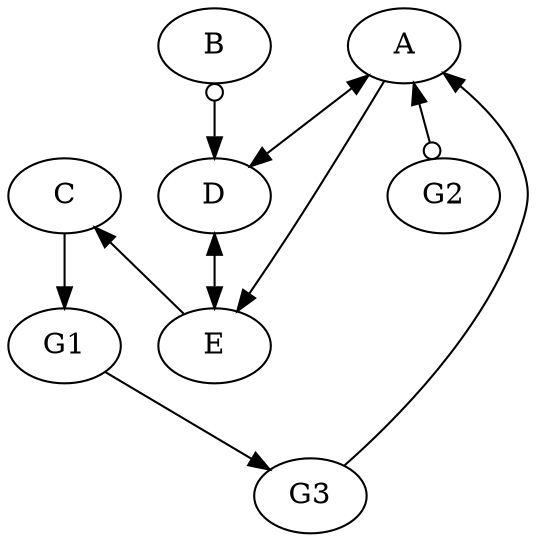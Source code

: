 digraph graphname {node [shape = oval];
A [label= A ]
B [label= B ]
C [label= C ]
D [label= D ]
E [label= E ]
G1 [label= G1 ]
G2 [label= G2 ]
G3 [label= G3 ]
A -> D [color=black, dir=both,arrowhead=normal, arrowtail=normal];
A -> E [color=black, dir=both,arrowhead=normal, arrowtail=none];
A -> G2 [color=black, dir=both,arrowhead=odot, arrowtail=normal];
A -> G3 [color=black, dir=both,arrowhead=none, arrowtail=normal];
B -> D [color=black, dir=both,arrowhead=normal, arrowtail=odot];
C -> E [color=black, dir=both,arrowhead=none, arrowtail=normal];
C -> G1 [color=black, dir=both,arrowhead=normal, arrowtail=none];
D -> E [color=black, dir=both,arrowhead=normal, arrowtail=normal];
G1 -> G3 [color=black, dir=both,arrowhead=normal, arrowtail=none];
}
